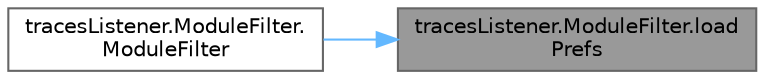 digraph "tracesListener.ModuleFilter.loadPrefs"
{
 // LATEX_PDF_SIZE
  bgcolor="transparent";
  edge [fontname=Helvetica,fontsize=10,labelfontname=Helvetica,labelfontsize=10];
  node [fontname=Helvetica,fontsize=10,shape=box,height=0.2,width=0.4];
  rankdir="RL";
  Node1 [id="Node000001",label="tracesListener.ModuleFilter.load\lPrefs",height=0.2,width=0.4,color="gray40", fillcolor="grey60", style="filled", fontcolor="black",tooltip=" "];
  Node1 -> Node2 [id="edge1_Node000001_Node000002",dir="back",color="steelblue1",style="solid",tooltip=" "];
  Node2 [id="Node000002",label="tracesListener.ModuleFilter.\lModuleFilter",height=0.2,width=0.4,color="grey40", fillcolor="white", style="filled",URL="$classtraces_listener_1_1_module_filter.html#a82f623c30810133d32c597762a9c6b3a",tooltip=" "];
}
